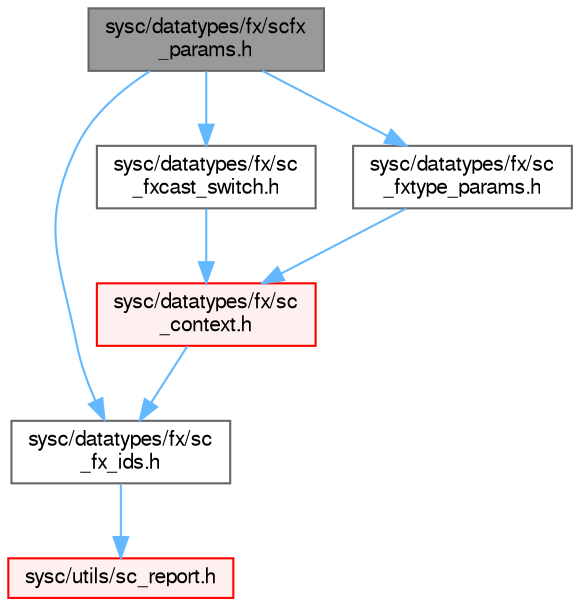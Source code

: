 digraph "sysc/datatypes/fx/scfx_params.h"
{
 // LATEX_PDF_SIZE
  bgcolor="transparent";
  edge [fontname=FreeSans,fontsize=10,labelfontname=FreeSans,labelfontsize=10];
  node [fontname=FreeSans,fontsize=10,shape=box,height=0.2,width=0.4];
  Node1 [id="Node000001",label="sysc/datatypes/fx/scfx\l_params.h",height=0.2,width=0.4,color="gray40", fillcolor="grey60", style="filled", fontcolor="black",tooltip=" "];
  Node1 -> Node2 [id="edge1_Node000001_Node000002",color="steelblue1",style="solid",tooltip=" "];
  Node2 [id="Node000002",label="sysc/datatypes/fx/sc\l_fx_ids.h",height=0.2,width=0.4,color="grey40", fillcolor="white", style="filled",URL="$a00086.html",tooltip=" "];
  Node2 -> Node3 [id="edge2_Node000002_Node000003",color="steelblue1",style="solid",tooltip=" "];
  Node3 [id="Node000003",label="sysc/utils/sc_report.h",height=0.2,width=0.4,color="red", fillcolor="#FFF0F0", style="filled",URL="$a00212.html",tooltip=" "];
  Node1 -> Node12 [id="edge3_Node000001_Node000012",color="steelblue1",style="solid",tooltip=" "];
  Node12 [id="Node000012",label="sysc/datatypes/fx/sc\l_fxcast_switch.h",height=0.2,width=0.4,color="grey40", fillcolor="white", style="filled",URL="$a00104.html",tooltip=" "];
  Node12 -> Node13 [id="edge4_Node000012_Node000013",color="steelblue1",style="solid",tooltip=" "];
  Node13 [id="Node000013",label="sysc/datatypes/fx/sc\l_context.h",height=0.2,width=0.4,color="red", fillcolor="#FFF0F0", style="filled",URL="$a00059.html",tooltip=" "];
  Node13 -> Node2 [id="edge5_Node000013_Node000002",color="steelblue1",style="solid",tooltip=" "];
  Node1 -> Node52 [id="edge6_Node000001_Node000052",color="steelblue1",style="solid",tooltip=" "];
  Node52 [id="Node000052",label="sysc/datatypes/fx/sc\l_fxtype_params.h",height=0.2,width=0.4,color="grey40", fillcolor="white", style="filled",URL="$a00077.html",tooltip=" "];
  Node52 -> Node13 [id="edge7_Node000052_Node000013",color="steelblue1",style="solid",tooltip=" "];
}
